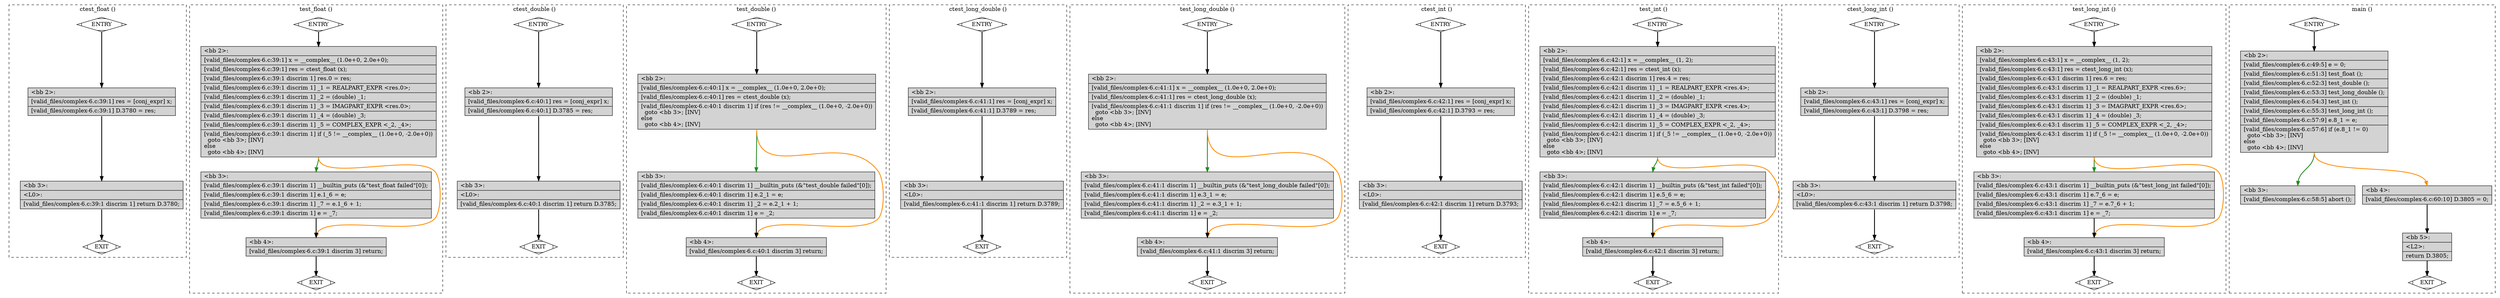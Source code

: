 digraph "a-complex-6.c.015t.cfg" {
overlap=false;
subgraph "cluster_ctest_float" {
	style="dashed";
	color="black";
	label="ctest_float ()";
	fn_6_basic_block_0 [shape=Mdiamond,style=filled,fillcolor=white,label="ENTRY"];

	fn_6_basic_block_1 [shape=Mdiamond,style=filled,fillcolor=white,label="EXIT"];

	fn_6_basic_block_2 [shape=record,style=filled,fillcolor=lightgrey,label="{\<bb\ 2\>:\l\
|[valid_files/complex-6.c:39:1]\ res\ =\ [conj_expr]\ x;\l\
|[valid_files/complex-6.c:39:1]\ D.3780\ =\ res;\l\
}"];

	fn_6_basic_block_3 [shape=record,style=filled,fillcolor=lightgrey,label="{\<bb\ 3\>:\l\
|\<L0\>:\l\
|[valid_files/complex-6.c:39:1\ discrim\ 1]\ return\ D.3780;\l\
}"];

	fn_6_basic_block_0:s -> fn_6_basic_block_2:n [style="solid,bold",color=black,weight=100,constraint=true];
	fn_6_basic_block_2:s -> fn_6_basic_block_3:n [style="solid,bold",color=black,weight=100,constraint=true];
	fn_6_basic_block_3:s -> fn_6_basic_block_1:n [style="solid,bold",color=black,weight=10,constraint=true];
	fn_6_basic_block_0:s -> fn_6_basic_block_1:n [style="invis",constraint=true];
}
subgraph "cluster_test_float" {
	style="dashed";
	color="black";
	label="test_float ()";
	fn_7_basic_block_0 [shape=Mdiamond,style=filled,fillcolor=white,label="ENTRY"];

	fn_7_basic_block_1 [shape=Mdiamond,style=filled,fillcolor=white,label="EXIT"];

	fn_7_basic_block_2 [shape=record,style=filled,fillcolor=lightgrey,label="{\<bb\ 2\>:\l\
|[valid_files/complex-6.c:39:1]\ x\ =\ __complex__\ (1.0e+0,\ 2.0e+0);\l\
|[valid_files/complex-6.c:39:1]\ res\ =\ ctest_float\ (x);\l\
|[valid_files/complex-6.c:39:1\ discrim\ 1]\ res.0\ =\ res;\l\
|[valid_files/complex-6.c:39:1\ discrim\ 1]\ _1\ =\ REALPART_EXPR\ \<res.0\>;\l\
|[valid_files/complex-6.c:39:1\ discrim\ 1]\ _2\ =\ (double)\ _1;\l\
|[valid_files/complex-6.c:39:1\ discrim\ 1]\ _3\ =\ IMAGPART_EXPR\ \<res.0\>;\l\
|[valid_files/complex-6.c:39:1\ discrim\ 1]\ _4\ =\ (double)\ _3;\l\
|[valid_files/complex-6.c:39:1\ discrim\ 1]\ _5\ =\ COMPLEX_EXPR\ \<_2,\ _4\>;\l\
|[valid_files/complex-6.c:39:1\ discrim\ 1]\ if\ (_5\ !=\ __complex__\ (1.0e+0,\ -2.0e+0))\l\
\ \ goto\ \<bb\ 3\>;\ [INV]\l\
else\l\
\ \ goto\ \<bb\ 4\>;\ [INV]\l\
}"];

	fn_7_basic_block_3 [shape=record,style=filled,fillcolor=lightgrey,label="{\<bb\ 3\>:\l\
|[valid_files/complex-6.c:39:1\ discrim\ 1]\ __builtin_puts\ (&\"test_float\ failed\"[0]);\l\
|[valid_files/complex-6.c:39:1\ discrim\ 1]\ e.1_6\ =\ e;\l\
|[valid_files/complex-6.c:39:1\ discrim\ 1]\ _7\ =\ e.1_6\ +\ 1;\l\
|[valid_files/complex-6.c:39:1\ discrim\ 1]\ e\ =\ _7;\l\
}"];

	fn_7_basic_block_4 [shape=record,style=filled,fillcolor=lightgrey,label="{\<bb\ 4\>:\l\
|[valid_files/complex-6.c:39:1\ discrim\ 3]\ return;\l\
}"];

	fn_7_basic_block_0:s -> fn_7_basic_block_2:n [style="solid,bold",color=black,weight=100,constraint=true];
	fn_7_basic_block_2:s -> fn_7_basic_block_3:n [style="solid,bold",color=forestgreen,weight=10,constraint=true];
	fn_7_basic_block_2:s -> fn_7_basic_block_4:n [style="solid,bold",color=darkorange,weight=10,constraint=true];
	fn_7_basic_block_3:s -> fn_7_basic_block_4:n [style="solid,bold",color=black,weight=100,constraint=true];
	fn_7_basic_block_4:s -> fn_7_basic_block_1:n [style="solid,bold",color=black,weight=10,constraint=true];
	fn_7_basic_block_0:s -> fn_7_basic_block_1:n [style="invis",constraint=true];
}
subgraph "cluster_ctest_double" {
	style="dashed";
	color="black";
	label="ctest_double ()";
	fn_8_basic_block_0 [shape=Mdiamond,style=filled,fillcolor=white,label="ENTRY"];

	fn_8_basic_block_1 [shape=Mdiamond,style=filled,fillcolor=white,label="EXIT"];

	fn_8_basic_block_2 [shape=record,style=filled,fillcolor=lightgrey,label="{\<bb\ 2\>:\l\
|[valid_files/complex-6.c:40:1]\ res\ =\ [conj_expr]\ x;\l\
|[valid_files/complex-6.c:40:1]\ D.3785\ =\ res;\l\
}"];

	fn_8_basic_block_3 [shape=record,style=filled,fillcolor=lightgrey,label="{\<bb\ 3\>:\l\
|\<L0\>:\l\
|[valid_files/complex-6.c:40:1\ discrim\ 1]\ return\ D.3785;\l\
}"];

	fn_8_basic_block_0:s -> fn_8_basic_block_2:n [style="solid,bold",color=black,weight=100,constraint=true];
	fn_8_basic_block_2:s -> fn_8_basic_block_3:n [style="solid,bold",color=black,weight=100,constraint=true];
	fn_8_basic_block_3:s -> fn_8_basic_block_1:n [style="solid,bold",color=black,weight=10,constraint=true];
	fn_8_basic_block_0:s -> fn_8_basic_block_1:n [style="invis",constraint=true];
}
subgraph "cluster_test_double" {
	style="dashed";
	color="black";
	label="test_double ()";
	fn_9_basic_block_0 [shape=Mdiamond,style=filled,fillcolor=white,label="ENTRY"];

	fn_9_basic_block_1 [shape=Mdiamond,style=filled,fillcolor=white,label="EXIT"];

	fn_9_basic_block_2 [shape=record,style=filled,fillcolor=lightgrey,label="{\<bb\ 2\>:\l\
|[valid_files/complex-6.c:40:1]\ x\ =\ __complex__\ (1.0e+0,\ 2.0e+0);\l\
|[valid_files/complex-6.c:40:1]\ res\ =\ ctest_double\ (x);\l\
|[valid_files/complex-6.c:40:1\ discrim\ 1]\ if\ (res\ !=\ __complex__\ (1.0e+0,\ -2.0e+0))\l\
\ \ goto\ \<bb\ 3\>;\ [INV]\l\
else\l\
\ \ goto\ \<bb\ 4\>;\ [INV]\l\
}"];

	fn_9_basic_block_3 [shape=record,style=filled,fillcolor=lightgrey,label="{\<bb\ 3\>:\l\
|[valid_files/complex-6.c:40:1\ discrim\ 1]\ __builtin_puts\ (&\"test_double\ failed\"[0]);\l\
|[valid_files/complex-6.c:40:1\ discrim\ 1]\ e.2_1\ =\ e;\l\
|[valid_files/complex-6.c:40:1\ discrim\ 1]\ _2\ =\ e.2_1\ +\ 1;\l\
|[valid_files/complex-6.c:40:1\ discrim\ 1]\ e\ =\ _2;\l\
}"];

	fn_9_basic_block_4 [shape=record,style=filled,fillcolor=lightgrey,label="{\<bb\ 4\>:\l\
|[valid_files/complex-6.c:40:1\ discrim\ 3]\ return;\l\
}"];

	fn_9_basic_block_0:s -> fn_9_basic_block_2:n [style="solid,bold",color=black,weight=100,constraint=true];
	fn_9_basic_block_2:s -> fn_9_basic_block_3:n [style="solid,bold",color=forestgreen,weight=10,constraint=true];
	fn_9_basic_block_2:s -> fn_9_basic_block_4:n [style="solid,bold",color=darkorange,weight=10,constraint=true];
	fn_9_basic_block_3:s -> fn_9_basic_block_4:n [style="solid,bold",color=black,weight=100,constraint=true];
	fn_9_basic_block_4:s -> fn_9_basic_block_1:n [style="solid,bold",color=black,weight=10,constraint=true];
	fn_9_basic_block_0:s -> fn_9_basic_block_1:n [style="invis",constraint=true];
}
subgraph "cluster_ctest_long_double" {
	style="dashed";
	color="black";
	label="ctest_long_double ()";
	fn_10_basic_block_0 [shape=Mdiamond,style=filled,fillcolor=white,label="ENTRY"];

	fn_10_basic_block_1 [shape=Mdiamond,style=filled,fillcolor=white,label="EXIT"];

	fn_10_basic_block_2 [shape=record,style=filled,fillcolor=lightgrey,label="{\<bb\ 2\>:\l\
|[valid_files/complex-6.c:41:1]\ res\ =\ [conj_expr]\ x;\l\
|[valid_files/complex-6.c:41:1]\ D.3789\ =\ res;\l\
}"];

	fn_10_basic_block_3 [shape=record,style=filled,fillcolor=lightgrey,label="{\<bb\ 3\>:\l\
|\<L0\>:\l\
|[valid_files/complex-6.c:41:1\ discrim\ 1]\ return\ D.3789;\l\
}"];

	fn_10_basic_block_0:s -> fn_10_basic_block_2:n [style="solid,bold",color=black,weight=100,constraint=true];
	fn_10_basic_block_2:s -> fn_10_basic_block_3:n [style="solid,bold",color=black,weight=100,constraint=true];
	fn_10_basic_block_3:s -> fn_10_basic_block_1:n [style="solid,bold",color=black,weight=10,constraint=true];
	fn_10_basic_block_0:s -> fn_10_basic_block_1:n [style="invis",constraint=true];
}
subgraph "cluster_test_long_double" {
	style="dashed";
	color="black";
	label="test_long_double ()";
	fn_11_basic_block_0 [shape=Mdiamond,style=filled,fillcolor=white,label="ENTRY"];

	fn_11_basic_block_1 [shape=Mdiamond,style=filled,fillcolor=white,label="EXIT"];

	fn_11_basic_block_2 [shape=record,style=filled,fillcolor=lightgrey,label="{\<bb\ 2\>:\l\
|[valid_files/complex-6.c:41:1]\ x\ =\ __complex__\ (1.0e+0,\ 2.0e+0);\l\
|[valid_files/complex-6.c:41:1]\ res\ =\ ctest_long_double\ (x);\l\
|[valid_files/complex-6.c:41:1\ discrim\ 1]\ if\ (res\ !=\ __complex__\ (1.0e+0,\ -2.0e+0))\l\
\ \ goto\ \<bb\ 3\>;\ [INV]\l\
else\l\
\ \ goto\ \<bb\ 4\>;\ [INV]\l\
}"];

	fn_11_basic_block_3 [shape=record,style=filled,fillcolor=lightgrey,label="{\<bb\ 3\>:\l\
|[valid_files/complex-6.c:41:1\ discrim\ 1]\ __builtin_puts\ (&\"test_long_double\ failed\"[0]);\l\
|[valid_files/complex-6.c:41:1\ discrim\ 1]\ e.3_1\ =\ e;\l\
|[valid_files/complex-6.c:41:1\ discrim\ 1]\ _2\ =\ e.3_1\ +\ 1;\l\
|[valid_files/complex-6.c:41:1\ discrim\ 1]\ e\ =\ _2;\l\
}"];

	fn_11_basic_block_4 [shape=record,style=filled,fillcolor=lightgrey,label="{\<bb\ 4\>:\l\
|[valid_files/complex-6.c:41:1\ discrim\ 3]\ return;\l\
}"];

	fn_11_basic_block_0:s -> fn_11_basic_block_2:n [style="solid,bold",color=black,weight=100,constraint=true];
	fn_11_basic_block_2:s -> fn_11_basic_block_3:n [style="solid,bold",color=forestgreen,weight=10,constraint=true];
	fn_11_basic_block_2:s -> fn_11_basic_block_4:n [style="solid,bold",color=darkorange,weight=10,constraint=true];
	fn_11_basic_block_3:s -> fn_11_basic_block_4:n [style="solid,bold",color=black,weight=100,constraint=true];
	fn_11_basic_block_4:s -> fn_11_basic_block_1:n [style="solid,bold",color=black,weight=10,constraint=true];
	fn_11_basic_block_0:s -> fn_11_basic_block_1:n [style="invis",constraint=true];
}
subgraph "cluster_ctest_int" {
	style="dashed";
	color="black";
	label="ctest_int ()";
	fn_12_basic_block_0 [shape=Mdiamond,style=filled,fillcolor=white,label="ENTRY"];

	fn_12_basic_block_1 [shape=Mdiamond,style=filled,fillcolor=white,label="EXIT"];

	fn_12_basic_block_2 [shape=record,style=filled,fillcolor=lightgrey,label="{\<bb\ 2\>:\l\
|[valid_files/complex-6.c:42:1]\ res\ =\ [conj_expr]\ x;\l\
|[valid_files/complex-6.c:42:1]\ D.3793\ =\ res;\l\
}"];

	fn_12_basic_block_3 [shape=record,style=filled,fillcolor=lightgrey,label="{\<bb\ 3\>:\l\
|\<L0\>:\l\
|[valid_files/complex-6.c:42:1\ discrim\ 1]\ return\ D.3793;\l\
}"];

	fn_12_basic_block_0:s -> fn_12_basic_block_2:n [style="solid,bold",color=black,weight=100,constraint=true];
	fn_12_basic_block_2:s -> fn_12_basic_block_3:n [style="solid,bold",color=black,weight=100,constraint=true];
	fn_12_basic_block_3:s -> fn_12_basic_block_1:n [style="solid,bold",color=black,weight=10,constraint=true];
	fn_12_basic_block_0:s -> fn_12_basic_block_1:n [style="invis",constraint=true];
}
subgraph "cluster_test_int" {
	style="dashed";
	color="black";
	label="test_int ()";
	fn_13_basic_block_0 [shape=Mdiamond,style=filled,fillcolor=white,label="ENTRY"];

	fn_13_basic_block_1 [shape=Mdiamond,style=filled,fillcolor=white,label="EXIT"];

	fn_13_basic_block_2 [shape=record,style=filled,fillcolor=lightgrey,label="{\<bb\ 2\>:\l\
|[valid_files/complex-6.c:42:1]\ x\ =\ __complex__\ (1,\ 2);\l\
|[valid_files/complex-6.c:42:1]\ res\ =\ ctest_int\ (x);\l\
|[valid_files/complex-6.c:42:1\ discrim\ 1]\ res.4\ =\ res;\l\
|[valid_files/complex-6.c:42:1\ discrim\ 1]\ _1\ =\ REALPART_EXPR\ \<res.4\>;\l\
|[valid_files/complex-6.c:42:1\ discrim\ 1]\ _2\ =\ (double)\ _1;\l\
|[valid_files/complex-6.c:42:1\ discrim\ 1]\ _3\ =\ IMAGPART_EXPR\ \<res.4\>;\l\
|[valid_files/complex-6.c:42:1\ discrim\ 1]\ _4\ =\ (double)\ _3;\l\
|[valid_files/complex-6.c:42:1\ discrim\ 1]\ _5\ =\ COMPLEX_EXPR\ \<_2,\ _4\>;\l\
|[valid_files/complex-6.c:42:1\ discrim\ 1]\ if\ (_5\ !=\ __complex__\ (1.0e+0,\ -2.0e+0))\l\
\ \ goto\ \<bb\ 3\>;\ [INV]\l\
else\l\
\ \ goto\ \<bb\ 4\>;\ [INV]\l\
}"];

	fn_13_basic_block_3 [shape=record,style=filled,fillcolor=lightgrey,label="{\<bb\ 3\>:\l\
|[valid_files/complex-6.c:42:1\ discrim\ 1]\ __builtin_puts\ (&\"test_int\ failed\"[0]);\l\
|[valid_files/complex-6.c:42:1\ discrim\ 1]\ e.5_6\ =\ e;\l\
|[valid_files/complex-6.c:42:1\ discrim\ 1]\ _7\ =\ e.5_6\ +\ 1;\l\
|[valid_files/complex-6.c:42:1\ discrim\ 1]\ e\ =\ _7;\l\
}"];

	fn_13_basic_block_4 [shape=record,style=filled,fillcolor=lightgrey,label="{\<bb\ 4\>:\l\
|[valid_files/complex-6.c:42:1\ discrim\ 3]\ return;\l\
}"];

	fn_13_basic_block_0:s -> fn_13_basic_block_2:n [style="solid,bold",color=black,weight=100,constraint=true];
	fn_13_basic_block_2:s -> fn_13_basic_block_3:n [style="solid,bold",color=forestgreen,weight=10,constraint=true];
	fn_13_basic_block_2:s -> fn_13_basic_block_4:n [style="solid,bold",color=darkorange,weight=10,constraint=true];
	fn_13_basic_block_3:s -> fn_13_basic_block_4:n [style="solid,bold",color=black,weight=100,constraint=true];
	fn_13_basic_block_4:s -> fn_13_basic_block_1:n [style="solid,bold",color=black,weight=10,constraint=true];
	fn_13_basic_block_0:s -> fn_13_basic_block_1:n [style="invis",constraint=true];
}
subgraph "cluster_ctest_long_int" {
	style="dashed";
	color="black";
	label="ctest_long_int ()";
	fn_14_basic_block_0 [shape=Mdiamond,style=filled,fillcolor=white,label="ENTRY"];

	fn_14_basic_block_1 [shape=Mdiamond,style=filled,fillcolor=white,label="EXIT"];

	fn_14_basic_block_2 [shape=record,style=filled,fillcolor=lightgrey,label="{\<bb\ 2\>:\l\
|[valid_files/complex-6.c:43:1]\ res\ =\ [conj_expr]\ x;\l\
|[valid_files/complex-6.c:43:1]\ D.3798\ =\ res;\l\
}"];

	fn_14_basic_block_3 [shape=record,style=filled,fillcolor=lightgrey,label="{\<bb\ 3\>:\l\
|\<L0\>:\l\
|[valid_files/complex-6.c:43:1\ discrim\ 1]\ return\ D.3798;\l\
}"];

	fn_14_basic_block_0:s -> fn_14_basic_block_2:n [style="solid,bold",color=black,weight=100,constraint=true];
	fn_14_basic_block_2:s -> fn_14_basic_block_3:n [style="solid,bold",color=black,weight=100,constraint=true];
	fn_14_basic_block_3:s -> fn_14_basic_block_1:n [style="solid,bold",color=black,weight=10,constraint=true];
	fn_14_basic_block_0:s -> fn_14_basic_block_1:n [style="invis",constraint=true];
}
subgraph "cluster_test_long_int" {
	style="dashed";
	color="black";
	label="test_long_int ()";
	fn_15_basic_block_0 [shape=Mdiamond,style=filled,fillcolor=white,label="ENTRY"];

	fn_15_basic_block_1 [shape=Mdiamond,style=filled,fillcolor=white,label="EXIT"];

	fn_15_basic_block_2 [shape=record,style=filled,fillcolor=lightgrey,label="{\<bb\ 2\>:\l\
|[valid_files/complex-6.c:43:1]\ x\ =\ __complex__\ (1,\ 2);\l\
|[valid_files/complex-6.c:43:1]\ res\ =\ ctest_long_int\ (x);\l\
|[valid_files/complex-6.c:43:1\ discrim\ 1]\ res.6\ =\ res;\l\
|[valid_files/complex-6.c:43:1\ discrim\ 1]\ _1\ =\ REALPART_EXPR\ \<res.6\>;\l\
|[valid_files/complex-6.c:43:1\ discrim\ 1]\ _2\ =\ (double)\ _1;\l\
|[valid_files/complex-6.c:43:1\ discrim\ 1]\ _3\ =\ IMAGPART_EXPR\ \<res.6\>;\l\
|[valid_files/complex-6.c:43:1\ discrim\ 1]\ _4\ =\ (double)\ _3;\l\
|[valid_files/complex-6.c:43:1\ discrim\ 1]\ _5\ =\ COMPLEX_EXPR\ \<_2,\ _4\>;\l\
|[valid_files/complex-6.c:43:1\ discrim\ 1]\ if\ (_5\ !=\ __complex__\ (1.0e+0,\ -2.0e+0))\l\
\ \ goto\ \<bb\ 3\>;\ [INV]\l\
else\l\
\ \ goto\ \<bb\ 4\>;\ [INV]\l\
}"];

	fn_15_basic_block_3 [shape=record,style=filled,fillcolor=lightgrey,label="{\<bb\ 3\>:\l\
|[valid_files/complex-6.c:43:1\ discrim\ 1]\ __builtin_puts\ (&\"test_long_int\ failed\"[0]);\l\
|[valid_files/complex-6.c:43:1\ discrim\ 1]\ e.7_6\ =\ e;\l\
|[valid_files/complex-6.c:43:1\ discrim\ 1]\ _7\ =\ e.7_6\ +\ 1;\l\
|[valid_files/complex-6.c:43:1\ discrim\ 1]\ e\ =\ _7;\l\
}"];

	fn_15_basic_block_4 [shape=record,style=filled,fillcolor=lightgrey,label="{\<bb\ 4\>:\l\
|[valid_files/complex-6.c:43:1\ discrim\ 3]\ return;\l\
}"];

	fn_15_basic_block_0:s -> fn_15_basic_block_2:n [style="solid,bold",color=black,weight=100,constraint=true];
	fn_15_basic_block_2:s -> fn_15_basic_block_3:n [style="solid,bold",color=forestgreen,weight=10,constraint=true];
	fn_15_basic_block_2:s -> fn_15_basic_block_4:n [style="solid,bold",color=darkorange,weight=10,constraint=true];
	fn_15_basic_block_3:s -> fn_15_basic_block_4:n [style="solid,bold",color=black,weight=100,constraint=true];
	fn_15_basic_block_4:s -> fn_15_basic_block_1:n [style="solid,bold",color=black,weight=10,constraint=true];
	fn_15_basic_block_0:s -> fn_15_basic_block_1:n [style="invis",constraint=true];
}
subgraph "cluster_main" {
	style="dashed";
	color="black";
	label="main ()";
	fn_16_basic_block_0 [shape=Mdiamond,style=filled,fillcolor=white,label="ENTRY"];

	fn_16_basic_block_1 [shape=Mdiamond,style=filled,fillcolor=white,label="EXIT"];

	fn_16_basic_block_2 [shape=record,style=filled,fillcolor=lightgrey,label="{\<bb\ 2\>:\l\
|[valid_files/complex-6.c:49:5]\ e\ =\ 0;\l\
|[valid_files/complex-6.c:51:3]\ test_float\ ();\l\
|[valid_files/complex-6.c:52:3]\ test_double\ ();\l\
|[valid_files/complex-6.c:53:3]\ test_long_double\ ();\l\
|[valid_files/complex-6.c:54:3]\ test_int\ ();\l\
|[valid_files/complex-6.c:55:3]\ test_long_int\ ();\l\
|[valid_files/complex-6.c:57:9]\ e.8_1\ =\ e;\l\
|[valid_files/complex-6.c:57:6]\ if\ (e.8_1\ !=\ 0)\l\
\ \ goto\ \<bb\ 3\>;\ [INV]\l\
else\l\
\ \ goto\ \<bb\ 4\>;\ [INV]\l\
}"];

	fn_16_basic_block_3 [shape=record,style=filled,fillcolor=lightgrey,label="{\<bb\ 3\>:\l\
|[valid_files/complex-6.c:58:5]\ abort\ ();\l\
}"];

	fn_16_basic_block_4 [shape=record,style=filled,fillcolor=lightgrey,label="{\<bb\ 4\>:\l\
|[valid_files/complex-6.c:60:10]\ D.3805\ =\ 0;\l\
}"];

	fn_16_basic_block_5 [shape=record,style=filled,fillcolor=lightgrey,label="{\<bb\ 5\>:\l\
|\<L2\>:\l\
|return\ D.3805;\l\
}"];

	fn_16_basic_block_0:s -> fn_16_basic_block_2:n [style="solid,bold",color=black,weight=100,constraint=true];
	fn_16_basic_block_2:s -> fn_16_basic_block_3:n [style="solid,bold",color=forestgreen,weight=10,constraint=true];
	fn_16_basic_block_2:s -> fn_16_basic_block_4:n [style="solid,bold",color=darkorange,weight=10,constraint=true];
	fn_16_basic_block_4:s -> fn_16_basic_block_5:n [style="solid,bold",color=black,weight=100,constraint=true];
	fn_16_basic_block_5:s -> fn_16_basic_block_1:n [style="solid,bold",color=black,weight=10,constraint=true];
	fn_16_basic_block_0:s -> fn_16_basic_block_1:n [style="invis",constraint=true];
}
}
